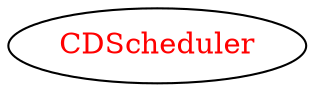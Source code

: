 digraph dependencyGraph {
 concentrate=true;
 ranksep="2.0";
 rankdir="LR"; 
 splines="ortho";
"CDScheduler" [fontcolor="red"];
}
